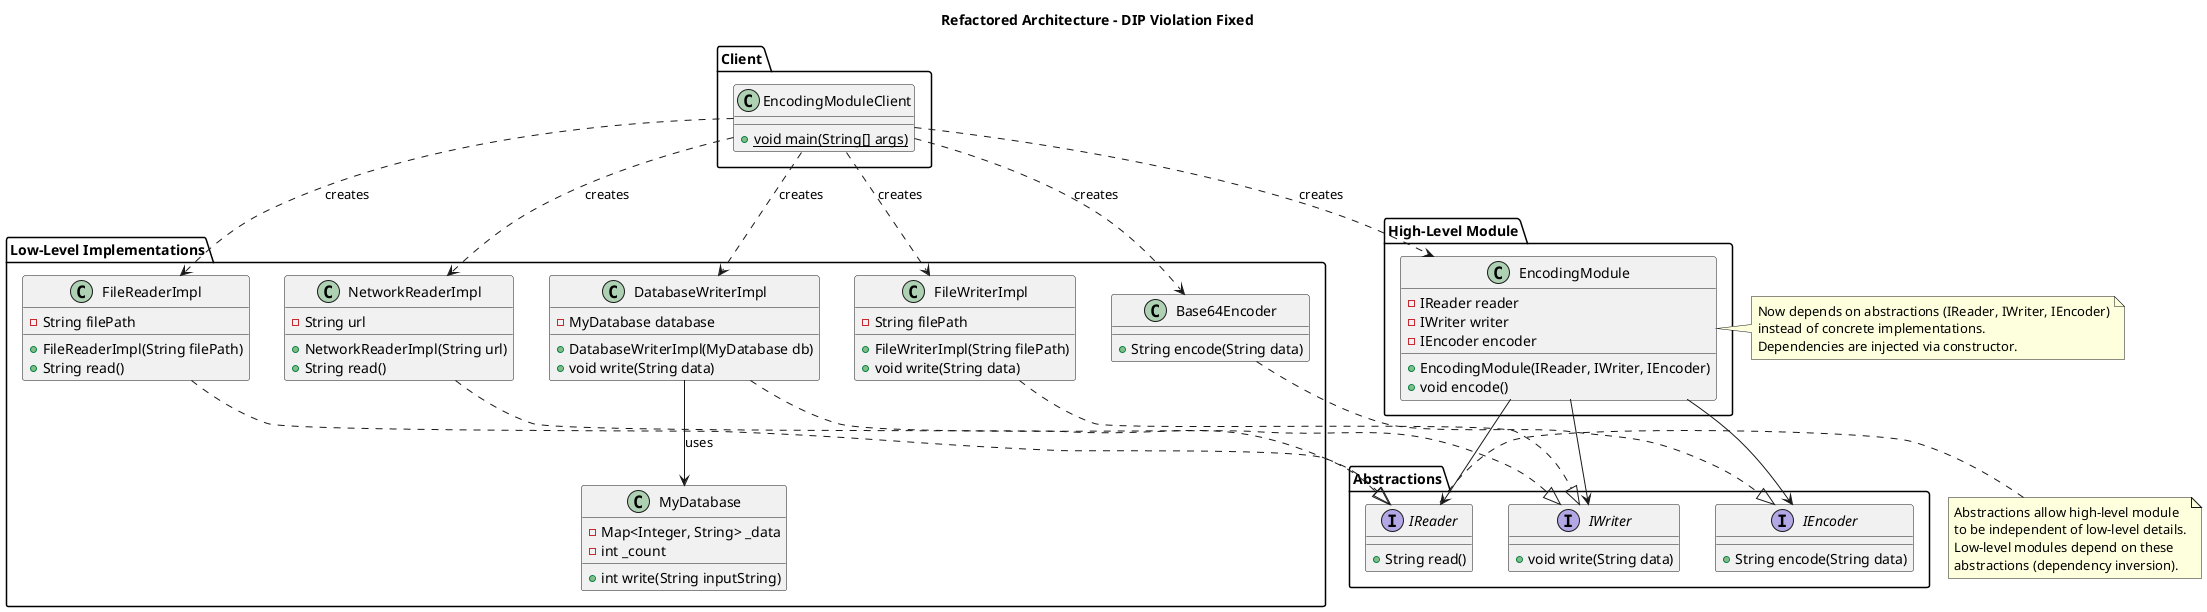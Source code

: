 @startuml DIP Refactored Architecture

title Refactored Architecture - DIP Violation Fixed

package "Abstractions" {
    interface IReader {
        + String read()
    }
    
    interface IWriter {
        + void write(String data)
    }
    
    interface IEncoder {
        + String encode(String data)
    }
}

package "High-Level Module" {
    class EncodingModule {
        - IReader reader
        - IWriter writer
        - IEncoder encoder
        + EncodingModule(IReader, IWriter, IEncoder)
        + void encode()
    }
}

package "Low-Level Implementations" {
    class FileReaderImpl {
        - String filePath
        + FileReaderImpl(String filePath)
        + String read()
    }
    
    class FileWriterImpl {
        - String filePath
        + FileWriterImpl(String filePath)
        + void write(String data)
    }
    
    class NetworkReaderImpl {
        - String url
        + NetworkReaderImpl(String url)
        + String read()
    }
    
    class DatabaseWriterImpl {
        - MyDatabase database
        + DatabaseWriterImpl(MyDatabase db)
        + void write(String data)
    }
    
    class Base64Encoder {
        + String encode(String data)
    }
    
    class MyDatabase {
        - Map<Integer, String> _data
        - int _count
        + int write(String inputString)
    }
}

package "Client" {
    class EncodingModuleClient {
        + {static} void main(String[] args)
    }
}

' Dependencies pointing from low-level to high-level (DIP)
FileReaderImpl ..|> IReader
FileWriterImpl ..|> IWriter
NetworkReaderImpl ..|> IReader
DatabaseWriterImpl ..|> IWriter
Base64Encoder ..|> IEncoder

' High-level module depends on abstractions
EncodingModule --> IReader
EncodingModule --> IWriter
EncodingModule --> IEncoder

' Client creates concrete implementations and injects them
EncodingModuleClient ..> EncodingModule : creates
EncodingModuleClient ..> FileReaderImpl : creates
EncodingModuleClient ..> FileWriterImpl : creates
EncodingModuleClient ..> NetworkReaderImpl : creates
EncodingModuleClient ..> DatabaseWriterImpl : creates
EncodingModuleClient ..> Base64Encoder : creates

DatabaseWriterImpl --> MyDatabase : uses

note right of EncodingModule
  Now depends on abstractions (IReader, IWriter, IEncoder)
  instead of concrete implementations.
  Dependencies are injected via constructor.
end note

note left of IReader
  Abstractions allow high-level module
  to be independent of low-level details.
  Low-level modules depend on these
  abstractions (dependency inversion).
end note

@enduml

